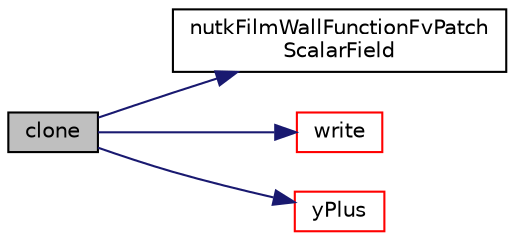 digraph "clone"
{
  bgcolor="transparent";
  edge [fontname="Helvetica",fontsize="10",labelfontname="Helvetica",labelfontsize="10"];
  node [fontname="Helvetica",fontsize="10",shape=record];
  rankdir="LR";
  Node1 [label="clone",height=0.2,width=0.4,color="black", fillcolor="grey75", style="filled", fontcolor="black"];
  Node1 -> Node2 [color="midnightblue",fontsize="10",style="solid",fontname="Helvetica"];
  Node2 [label="nutkFilmWallFunctionFvPatch\lScalarField",height=0.2,width=0.4,color="black",URL="$a01677.html#aabe5afe6eb3c6c561266abd2f7e8a0bf",tooltip="Construct from patch and internal field. "];
  Node1 -> Node3 [color="midnightblue",fontsize="10",style="solid",fontname="Helvetica"];
  Node3 [label="write",height=0.2,width=0.4,color="red",URL="$a01677.html#a4bc86b48333705e13add9de0db8eebd3",tooltip="Write. "];
  Node1 -> Node4 [color="midnightblue",fontsize="10",style="solid",fontname="Helvetica"];
  Node4 [label="yPlus",height=0.2,width=0.4,color="red",URL="$a01677.html#af22569bc92132fb30885ef7f6ec81873",tooltip="Calculate and return the yPlus at the boundary. "];
}
